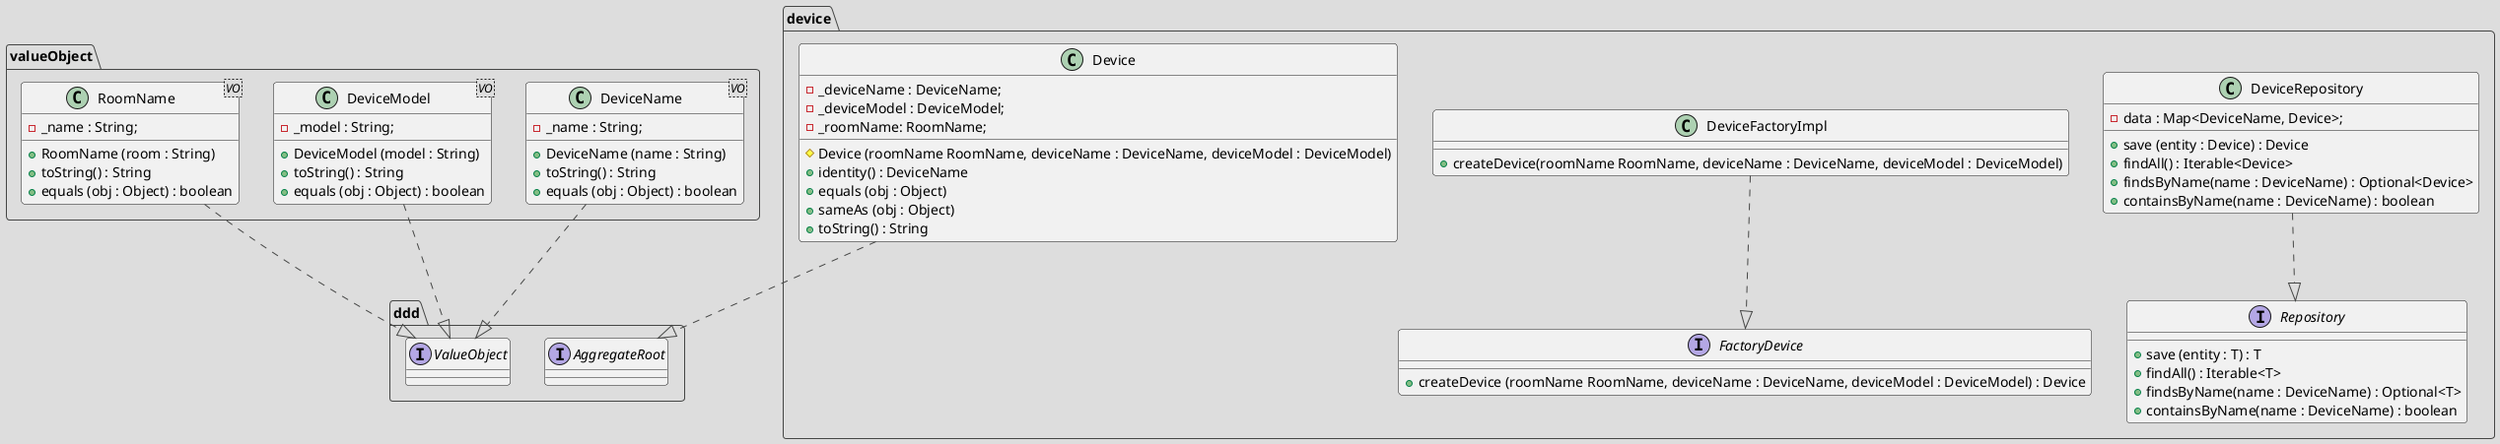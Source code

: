 @startuml
!theme toy

package ddd {
    interface ValueObject{
    }

    interface AggregateRoot {
    }
}

package valueObject{

class DeviceName<VO>{
- _name : String;
+ DeviceName (name : String)
+ toString() : String
+ equals (obj : Object) : boolean
}

class DeviceModel<VO>{
- _model : String;
+ DeviceModel (model : String)
+ toString() : String
+ equals (obj : Object) : boolean
}

class RoomName<VO>{
- _name : String;
+ RoomName (room : String)
+ toString() : String
+ equals (obj : Object) : boolean
}

DeviceName ..|> ValueObject
DeviceModel ..|> ValueObject
RoomName ..|> ValueObject

}

package device {

interface FactoryDevice {
+ createDevice (roomName RoomName, deviceName : DeviceName, deviceModel : DeviceModel) : Device
}

interface Repository {
+ save (entity : T) : T
+ findAll() : Iterable<T>
+ findsByName(name : DeviceName) : Optional<T>
+ containsByName(name : DeviceName) : boolean
}

class Device {
- _deviceName : DeviceName;
- _deviceModel : DeviceModel;
- _roomName: RoomName;
# Device (roomName RoomName, deviceName : DeviceName, deviceModel : DeviceModel)
+ identity() : DeviceName
+ equals (obj : Object)
+ sameAs (obj : Object)
+ toString() : String
}

class DeviceRepository {
- data : Map<DeviceName, Device>;
+ save (entity : Device) : Device
+ findAll() : Iterable<Device>
+ findsByName(name : DeviceName) : Optional<Device>
+ containsByName(name : DeviceName) : boolean
}

class DeviceFactoryImpl{
+ createDevice(roomName RoomName, deviceName : DeviceName, deviceModel : DeviceModel)
}

DeviceRepository ..|> Repository
Device ..down|> AggregateRoot
DeviceFactoryImpl ..|> FactoryDevice

}

@enduml